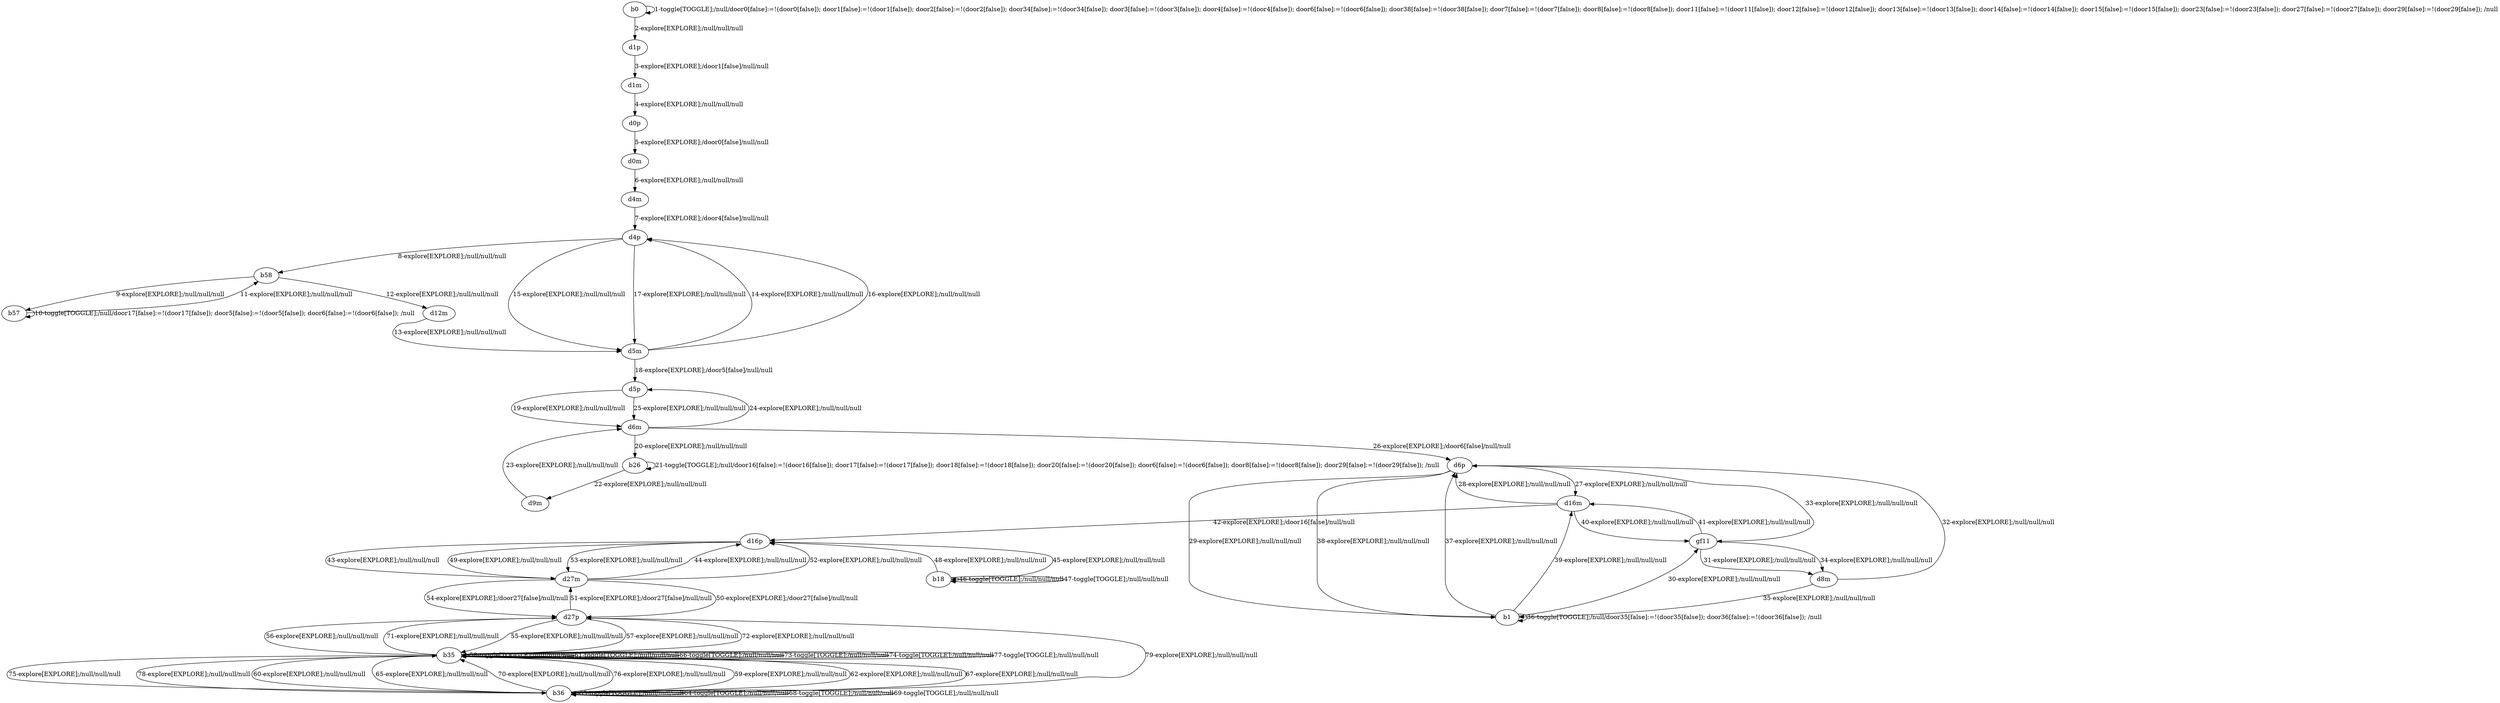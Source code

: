 # Total number of goals covered by this test: 1
# b36 --> d27p

digraph g {
"b0" -> "b0" [label = "1-toggle[TOGGLE];/null/door0[false]:=!(door0[false]); door1[false]:=!(door1[false]); door2[false]:=!(door2[false]); door34[false]:=!(door34[false]); door3[false]:=!(door3[false]); door4[false]:=!(door4[false]); door6[false]:=!(door6[false]); door38[false]:=!(door38[false]); door7[false]:=!(door7[false]); door8[false]:=!(door8[false]); door11[false]:=!(door11[false]); door12[false]:=!(door12[false]); door13[false]:=!(door13[false]); door14[false]:=!(door14[false]); door15[false]:=!(door15[false]); door23[false]:=!(door23[false]); door27[false]:=!(door27[false]); door29[false]:=!(door29[false]); /null"];
"b0" -> "d1p" [label = "2-explore[EXPLORE];/null/null/null"];
"d1p" -> "d1m" [label = "3-explore[EXPLORE];/door1[false]/null/null"];
"d1m" -> "d0p" [label = "4-explore[EXPLORE];/null/null/null"];
"d0p" -> "d0m" [label = "5-explore[EXPLORE];/door0[false]/null/null"];
"d0m" -> "d4m" [label = "6-explore[EXPLORE];/null/null/null"];
"d4m" -> "d4p" [label = "7-explore[EXPLORE];/door4[false]/null/null"];
"d4p" -> "b58" [label = "8-explore[EXPLORE];/null/null/null"];
"b58" -> "b57" [label = "9-explore[EXPLORE];/null/null/null"];
"b57" -> "b57" [label = "10-toggle[TOGGLE];/null/door17[false]:=!(door17[false]); door5[false]:=!(door5[false]); door6[false]:=!(door6[false]); /null"];
"b57" -> "b58" [label = "11-explore[EXPLORE];/null/null/null"];
"b58" -> "d12m" [label = "12-explore[EXPLORE];/null/null/null"];
"d12m" -> "d5m" [label = "13-explore[EXPLORE];/null/null/null"];
"d5m" -> "d4p" [label = "14-explore[EXPLORE];/null/null/null"];
"d4p" -> "d5m" [label = "15-explore[EXPLORE];/null/null/null"];
"d5m" -> "d4p" [label = "16-explore[EXPLORE];/null/null/null"];
"d4p" -> "d5m" [label = "17-explore[EXPLORE];/null/null/null"];
"d5m" -> "d5p" [label = "18-explore[EXPLORE];/door5[false]/null/null"];
"d5p" -> "d6m" [label = "19-explore[EXPLORE];/null/null/null"];
"d6m" -> "b26" [label = "20-explore[EXPLORE];/null/null/null"];
"b26" -> "b26" [label = "21-toggle[TOGGLE];/null/door16[false]:=!(door16[false]); door17[false]:=!(door17[false]); door18[false]:=!(door18[false]); door20[false]:=!(door20[false]); door6[false]:=!(door6[false]); door8[false]:=!(door8[false]); door29[false]:=!(door29[false]); /null"];
"b26" -> "d9m" [label = "22-explore[EXPLORE];/null/null/null"];
"d9m" -> "d6m" [label = "23-explore[EXPLORE];/null/null/null"];
"d6m" -> "d5p" [label = "24-explore[EXPLORE];/null/null/null"];
"d5p" -> "d6m" [label = "25-explore[EXPLORE];/null/null/null"];
"d6m" -> "d6p" [label = "26-explore[EXPLORE];/door6[false]/null/null"];
"d6p" -> "d16m" [label = "27-explore[EXPLORE];/null/null/null"];
"d16m" -> "d6p" [label = "28-explore[EXPLORE];/null/null/null"];
"d6p" -> "b1" [label = "29-explore[EXPLORE];/null/null/null"];
"b1" -> "gf11" [label = "30-explore[EXPLORE];/null/null/null"];
"gf11" -> "d8m" [label = "31-explore[EXPLORE];/null/null/null"];
"d8m" -> "d6p" [label = "32-explore[EXPLORE];/null/null/null"];
"d6p" -> "gf11" [label = "33-explore[EXPLORE];/null/null/null"];
"gf11" -> "d8m" [label = "34-explore[EXPLORE];/null/null/null"];
"d8m" -> "b1" [label = "35-explore[EXPLORE];/null/null/null"];
"b1" -> "b1" [label = "36-toggle[TOGGLE];/null/door35[false]:=!(door35[false]); door36[false]:=!(door36[false]); /null"];
"b1" -> "d6p" [label = "37-explore[EXPLORE];/null/null/null"];
"d6p" -> "b1" [label = "38-explore[EXPLORE];/null/null/null"];
"b1" -> "d16m" [label = "39-explore[EXPLORE];/null/null/null"];
"d16m" -> "gf11" [label = "40-explore[EXPLORE];/null/null/null"];
"gf11" -> "d16m" [label = "41-explore[EXPLORE];/null/null/null"];
"d16m" -> "d16p" [label = "42-explore[EXPLORE];/door16[false]/null/null"];
"d16p" -> "d27m" [label = "43-explore[EXPLORE];/null/null/null"];
"d27m" -> "d16p" [label = "44-explore[EXPLORE];/null/null/null"];
"d16p" -> "b18" [label = "45-explore[EXPLORE];/null/null/null"];
"b18" -> "b18" [label = "46-toggle[TOGGLE];/null/null/null"];
"b18" -> "b18" [label = "47-toggle[TOGGLE];/null/null/null"];
"b18" -> "d16p" [label = "48-explore[EXPLORE];/null/null/null"];
"d16p" -> "d27m" [label = "49-explore[EXPLORE];/null/null/null"];
"d27m" -> "d27p" [label = "50-explore[EXPLORE];/door27[false]/null/null"];
"d27p" -> "d27m" [label = "51-explore[EXPLORE];/door27[false]/null/null"];
"d27m" -> "d16p" [label = "52-explore[EXPLORE];/null/null/null"];
"d16p" -> "d27m" [label = "53-explore[EXPLORE];/null/null/null"];
"d27m" -> "d27p" [label = "54-explore[EXPLORE];/door27[false]/null/null"];
"d27p" -> "b35" [label = "55-explore[EXPLORE];/null/null/null"];
"b35" -> "d27p" [label = "56-explore[EXPLORE];/null/null/null"];
"d27p" -> "b35" [label = "57-explore[EXPLORE];/null/null/null"];
"b35" -> "b35" [label = "58-toggle[TOGGLE];/null/null/null"];
"b35" -> "b36" [label = "59-explore[EXPLORE];/null/null/null"];
"b36" -> "b35" [label = "60-explore[EXPLORE];/null/null/null"];
"b35" -> "b35" [label = "61-toggle[TOGGLE];/null/null/null"];
"b35" -> "b36" [label = "62-explore[EXPLORE];/null/null/null"];
"b36" -> "b36" [label = "63-toggle[TOGGLE];/null/null/null"];
"b36" -> "b36" [label = "64-toggle[TOGGLE];/null/null/null"];
"b36" -> "b35" [label = "65-explore[EXPLORE];/null/null/null"];
"b35" -> "b35" [label = "66-toggle[TOGGLE];/null/null/null"];
"b35" -> "b36" [label = "67-explore[EXPLORE];/null/null/null"];
"b36" -> "b36" [label = "68-toggle[TOGGLE];/null/null/null"];
"b36" -> "b36" [label = "69-toggle[TOGGLE];/null/null/null"];
"b36" -> "b35" [label = "70-explore[EXPLORE];/null/null/null"];
"b35" -> "d27p" [label = "71-explore[EXPLORE];/null/null/null"];
"d27p" -> "b35" [label = "72-explore[EXPLORE];/null/null/null"];
"b35" -> "b35" [label = "73-toggle[TOGGLE];/null/null/null"];
"b35" -> "b35" [label = "74-toggle[TOGGLE];/null/null/null"];
"b35" -> "b36" [label = "75-explore[EXPLORE];/null/null/null"];
"b36" -> "b35" [label = "76-explore[EXPLORE];/null/null/null"];
"b35" -> "b35" [label = "77-toggle[TOGGLE];/null/null/null"];
"b35" -> "b36" [label = "78-explore[EXPLORE];/null/null/null"];
"b36" -> "d27p" [label = "79-explore[EXPLORE];/null/null/null"];
}